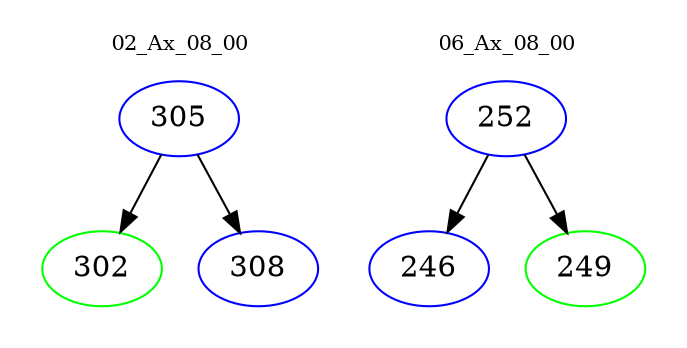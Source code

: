 digraph{
subgraph cluster_0 {
color = white
label = "02_Ax_08_00";
fontsize=10;
T0_305 [label="305", color="blue"]
T0_305 -> T0_302 [color="black"]
T0_302 [label="302", color="green"]
T0_305 -> T0_308 [color="black"]
T0_308 [label="308", color="blue"]
}
subgraph cluster_1 {
color = white
label = "06_Ax_08_00";
fontsize=10;
T1_252 [label="252", color="blue"]
T1_252 -> T1_246 [color="black"]
T1_246 [label="246", color="blue"]
T1_252 -> T1_249 [color="black"]
T1_249 [label="249", color="green"]
}
}
